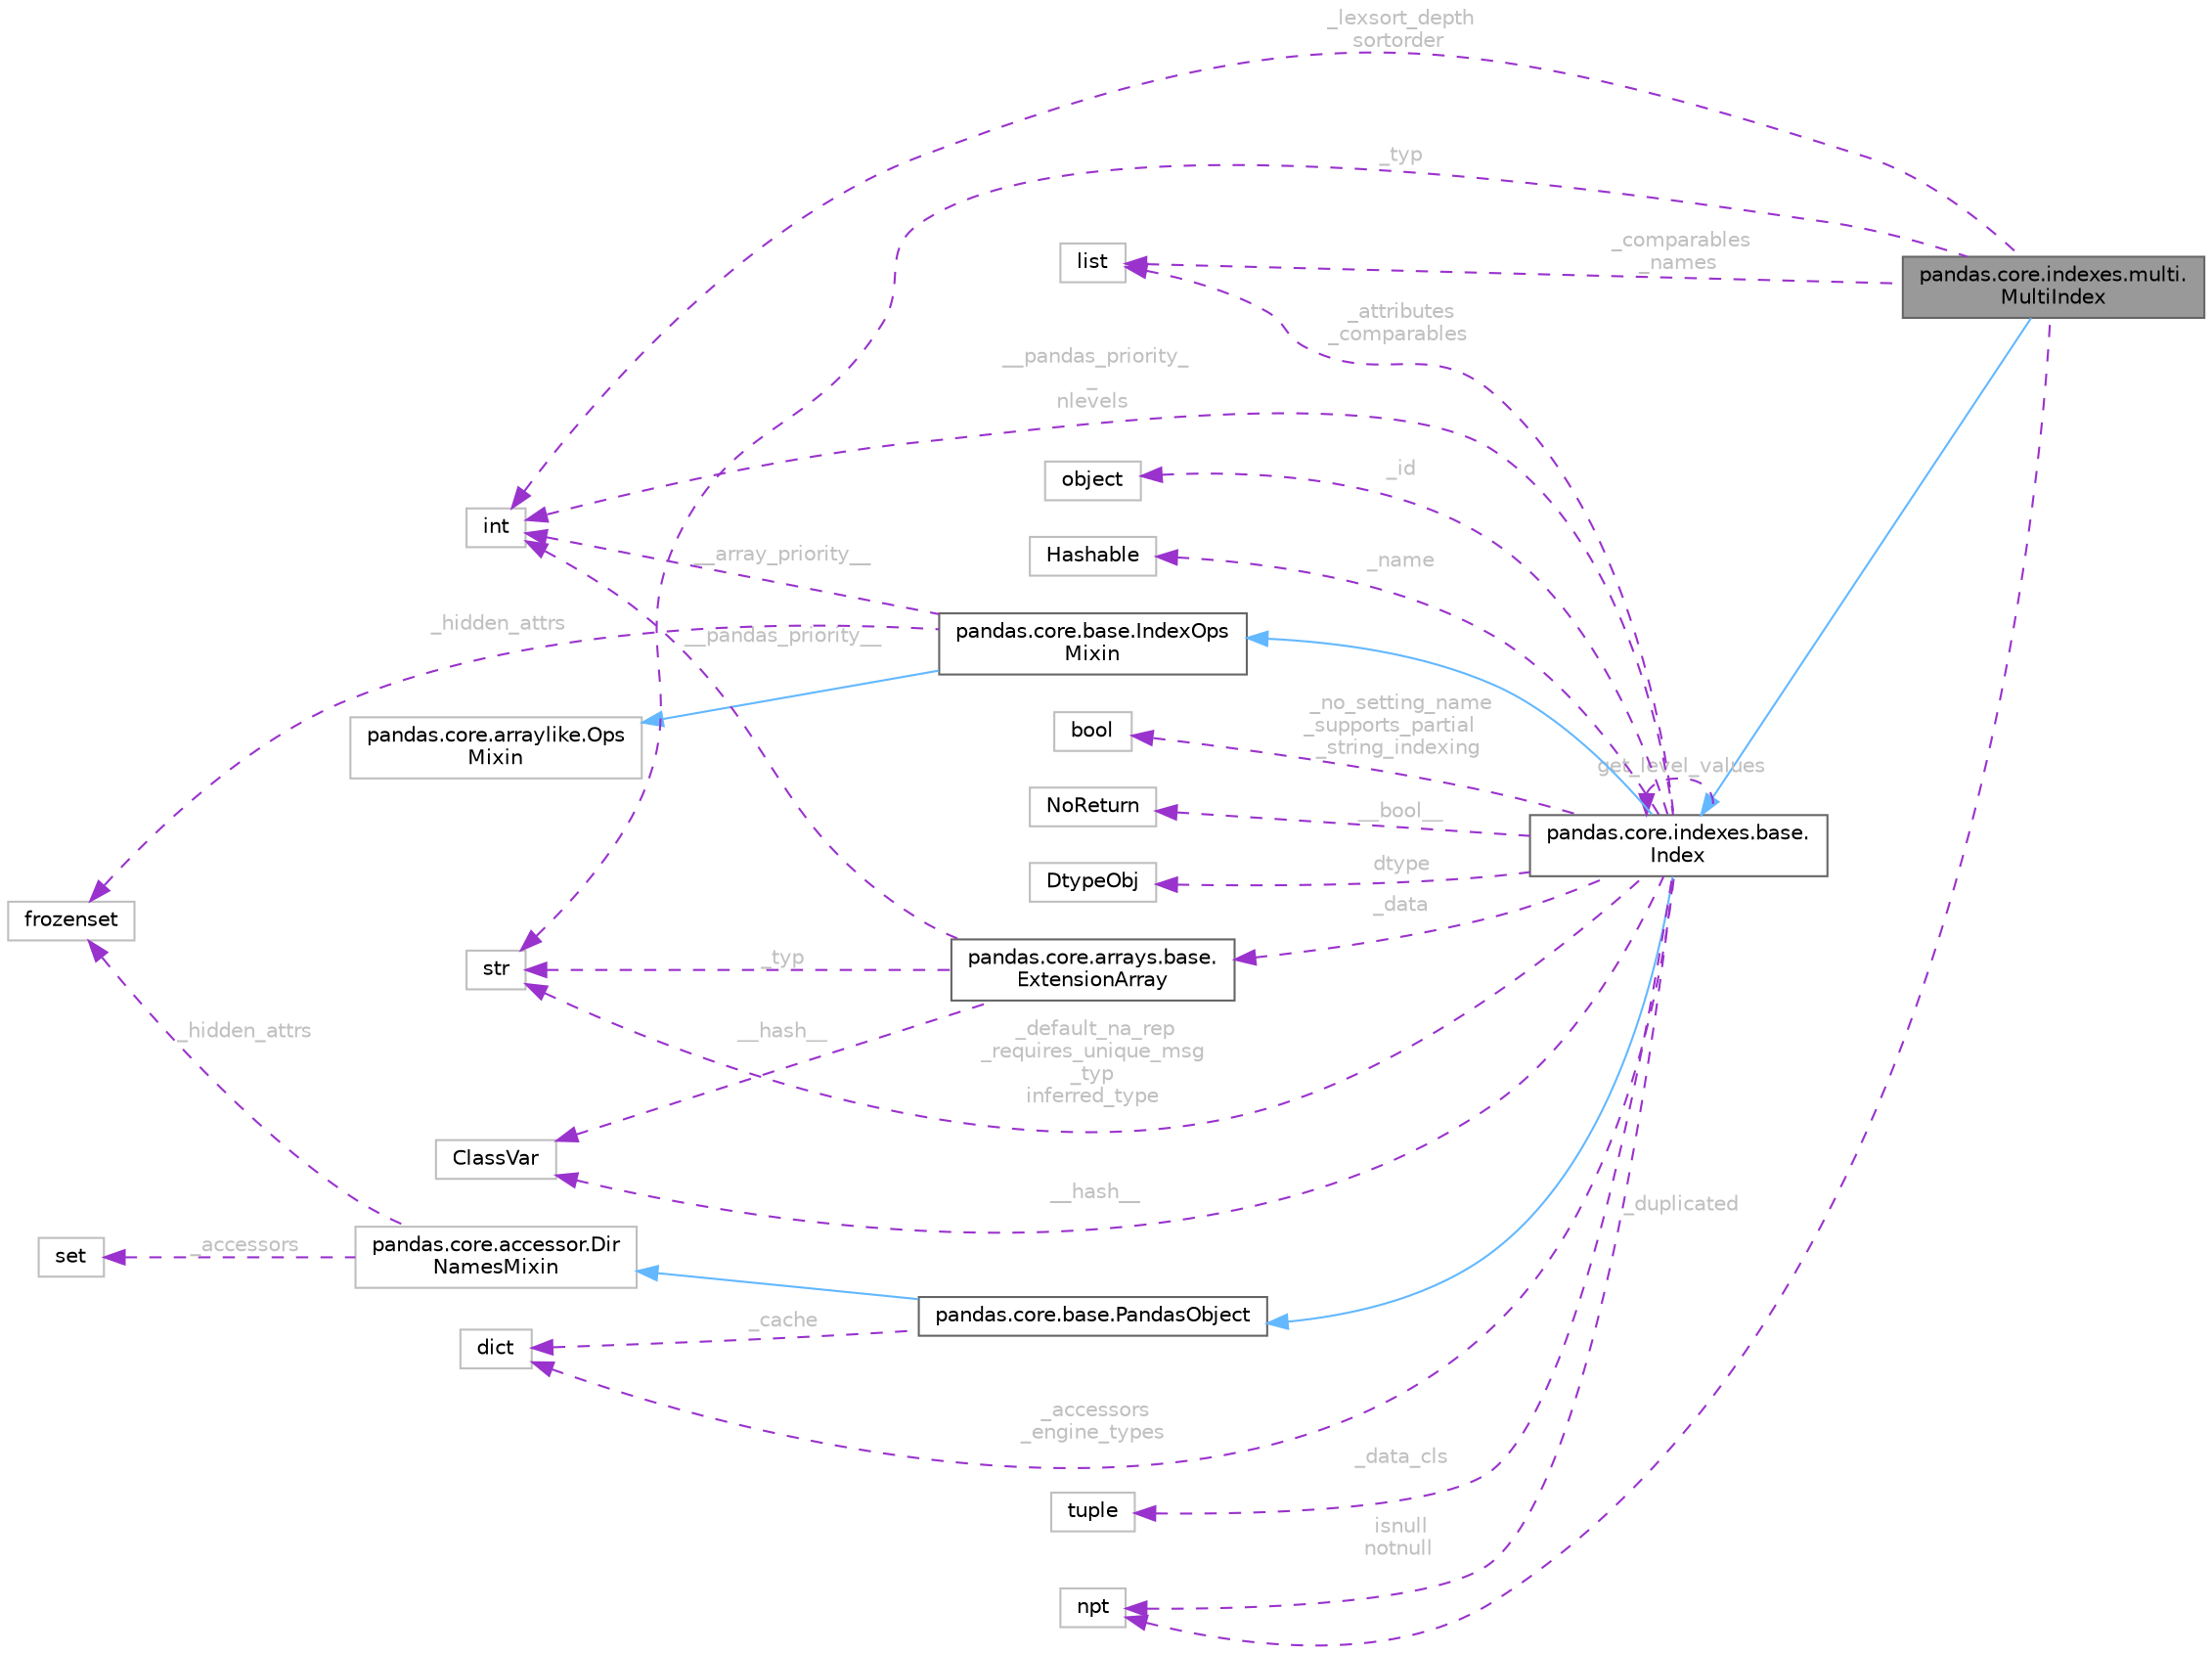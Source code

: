 digraph "pandas.core.indexes.multi.MultiIndex"
{
 // LATEX_PDF_SIZE
  bgcolor="transparent";
  edge [fontname=Helvetica,fontsize=10,labelfontname=Helvetica,labelfontsize=10];
  node [fontname=Helvetica,fontsize=10,shape=box,height=0.2,width=0.4];
  rankdir="LR";
  Node1 [id="Node000001",label="pandas.core.indexes.multi.\lMultiIndex",height=0.2,width=0.4,color="gray40", fillcolor="grey60", style="filled", fontcolor="black",tooltip=" "];
  Node2 -> Node1 [id="edge32_Node000001_Node000002",dir="back",color="steelblue1",style="solid",tooltip=" "];
  Node2 [id="Node000002",label="pandas.core.indexes.base.\lIndex",height=0.2,width=0.4,color="gray40", fillcolor="white", style="filled",URL="$d9/d4b/classpandas_1_1core_1_1indexes_1_1base_1_1Index.html",tooltip=" "];
  Node3 -> Node2 [id="edge33_Node000002_Node000003",dir="back",color="steelblue1",style="solid",tooltip=" "];
  Node3 [id="Node000003",label="pandas.core.base.IndexOps\lMixin",height=0.2,width=0.4,color="gray40", fillcolor="white", style="filled",URL="$db/d4c/classpandas_1_1core_1_1base_1_1IndexOpsMixin.html",tooltip=" "];
  Node4 -> Node3 [id="edge34_Node000003_Node000004",dir="back",color="steelblue1",style="solid",tooltip=" "];
  Node4 [id="Node000004",label="pandas.core.arraylike.Ops\lMixin",height=0.2,width=0.4,color="grey75", fillcolor="white", style="filled",URL="$da/d26/classpandas_1_1core_1_1arraylike_1_1OpsMixin.html",tooltip=" "];
  Node5 -> Node3 [id="edge35_Node000003_Node000005",dir="back",color="darkorchid3",style="dashed",tooltip=" ",label=" __array_priority__",fontcolor="grey" ];
  Node5 [id="Node000005",label="int",height=0.2,width=0.4,color="grey75", fillcolor="white", style="filled",tooltip=" "];
  Node6 -> Node3 [id="edge36_Node000003_Node000006",dir="back",color="darkorchid3",style="dashed",tooltip=" ",label=" _hidden_attrs",fontcolor="grey" ];
  Node6 [id="Node000006",label="frozenset",height=0.2,width=0.4,color="grey75", fillcolor="white", style="filled",tooltip=" "];
  Node7 -> Node2 [id="edge37_Node000002_Node000007",dir="back",color="steelblue1",style="solid",tooltip=" "];
  Node7 [id="Node000007",label="pandas.core.base.PandasObject",height=0.2,width=0.4,color="gray40", fillcolor="white", style="filled",URL="$d9/d19/classpandas_1_1core_1_1base_1_1PandasObject.html",tooltip=" "];
  Node8 -> Node7 [id="edge38_Node000007_Node000008",dir="back",color="steelblue1",style="solid",tooltip=" "];
  Node8 [id="Node000008",label="pandas.core.accessor.Dir\lNamesMixin",height=0.2,width=0.4,color="grey75", fillcolor="white", style="filled",URL="$df/dd9/classpandas_1_1core_1_1accessor_1_1DirNamesMixin.html",tooltip=" "];
  Node9 -> Node8 [id="edge39_Node000008_Node000009",dir="back",color="darkorchid3",style="dashed",tooltip=" ",label=" _accessors",fontcolor="grey" ];
  Node9 [id="Node000009",label="set",height=0.2,width=0.4,color="grey75", fillcolor="white", style="filled",tooltip=" "];
  Node6 -> Node8 [id="edge40_Node000008_Node000006",dir="back",color="darkorchid3",style="dashed",tooltip=" ",label=" _hidden_attrs",fontcolor="grey" ];
  Node10 -> Node7 [id="edge41_Node000007_Node000010",dir="back",color="darkorchid3",style="dashed",tooltip=" ",label=" _cache",fontcolor="grey" ];
  Node10 [id="Node000010",label="dict",height=0.2,width=0.4,color="grey75", fillcolor="white", style="filled",tooltip=" "];
  Node5 -> Node2 [id="edge42_Node000002_Node000005",dir="back",color="darkorchid3",style="dashed",tooltip=" ",label=" __pandas_priority_\l_\nnlevels",fontcolor="grey" ];
  Node11 -> Node2 [id="edge43_Node000002_Node000011",dir="back",color="darkorchid3",style="dashed",tooltip=" ",label=" _default_na_rep\n_requires_unique_msg\n_typ\ninferred_type",fontcolor="grey" ];
  Node11 [id="Node000011",label="str",height=0.2,width=0.4,color="grey75", fillcolor="white", style="filled",tooltip=" "];
  Node12 -> Node2 [id="edge44_Node000002_Node000012",dir="back",color="darkorchid3",style="dashed",tooltip=" ",label=" _data",fontcolor="grey" ];
  Node12 [id="Node000012",label="pandas.core.arrays.base.\lExtensionArray",height=0.2,width=0.4,color="gray40", fillcolor="white", style="filled",URL="$d4/dd3/classpandas_1_1core_1_1arrays_1_1base_1_1ExtensionArray.html",tooltip=" "];
  Node11 -> Node12 [id="edge45_Node000012_Node000011",dir="back",color="darkorchid3",style="dashed",tooltip=" ",label=" _typ",fontcolor="grey" ];
  Node5 -> Node12 [id="edge46_Node000012_Node000005",dir="back",color="darkorchid3",style="dashed",tooltip=" ",label=" __pandas_priority__",fontcolor="grey" ];
  Node13 -> Node12 [id="edge47_Node000012_Node000013",dir="back",color="darkorchid3",style="dashed",tooltip=" ",label=" __hash__",fontcolor="grey" ];
  Node13 [id="Node000013",label="ClassVar",height=0.2,width=0.4,color="grey75", fillcolor="white", style="filled",tooltip=" "];
  Node14 -> Node2 [id="edge48_Node000002_Node000014",dir="back",color="darkorchid3",style="dashed",tooltip=" ",label=" _data_cls",fontcolor="grey" ];
  Node14 [id="Node000014",label="tuple",height=0.2,width=0.4,color="grey75", fillcolor="white", style="filled",tooltip=" "];
  Node15 -> Node2 [id="edge49_Node000002_Node000015",dir="back",color="darkorchid3",style="dashed",tooltip=" ",label=" _id",fontcolor="grey" ];
  Node15 [id="Node000015",label="object",height=0.2,width=0.4,color="grey75", fillcolor="white", style="filled",tooltip=" "];
  Node16 -> Node2 [id="edge50_Node000002_Node000016",dir="back",color="darkorchid3",style="dashed",tooltip=" ",label=" _name",fontcolor="grey" ];
  Node16 [id="Node000016",label="Hashable",height=0.2,width=0.4,color="grey75", fillcolor="white", style="filled",tooltip=" "];
  Node17 -> Node2 [id="edge51_Node000002_Node000017",dir="back",color="darkorchid3",style="dashed",tooltip=" ",label=" _no_setting_name\n_supports_partial\l_string_indexing",fontcolor="grey" ];
  Node17 [id="Node000017",label="bool",height=0.2,width=0.4,color="grey75", fillcolor="white", style="filled",tooltip=" "];
  Node18 -> Node2 [id="edge52_Node000002_Node000018",dir="back",color="darkorchid3",style="dashed",tooltip=" ",label=" _attributes\n_comparables",fontcolor="grey" ];
  Node18 [id="Node000018",label="list",height=0.2,width=0.4,color="grey75", fillcolor="white", style="filled",tooltip=" "];
  Node10 -> Node2 [id="edge53_Node000002_Node000010",dir="back",color="darkorchid3",style="dashed",tooltip=" ",label=" _accessors\n_engine_types",fontcolor="grey" ];
  Node2 -> Node2 [id="edge54_Node000002_Node000002",dir="back",color="darkorchid3",style="dashed",tooltip=" ",label=" get_level_values",fontcolor="grey" ];
  Node19 -> Node2 [id="edge55_Node000002_Node000019",dir="back",color="darkorchid3",style="dashed",tooltip=" ",label=" isnull\nnotnull",fontcolor="grey" ];
  Node19 [id="Node000019",label="npt",height=0.2,width=0.4,color="grey75", fillcolor="white", style="filled",tooltip=" "];
  Node20 -> Node2 [id="edge56_Node000002_Node000020",dir="back",color="darkorchid3",style="dashed",tooltip=" ",label=" __bool__",fontcolor="grey" ];
  Node20 [id="Node000020",label="NoReturn",height=0.2,width=0.4,color="grey75", fillcolor="white", style="filled",tooltip=" "];
  Node13 -> Node2 [id="edge57_Node000002_Node000013",dir="back",color="darkorchid3",style="dashed",tooltip=" ",label=" __hash__",fontcolor="grey" ];
  Node21 -> Node2 [id="edge58_Node000002_Node000021",dir="back",color="darkorchid3",style="dashed",tooltip=" ",label=" dtype",fontcolor="grey" ];
  Node21 [id="Node000021",label="DtypeObj",height=0.2,width=0.4,color="grey75", fillcolor="white", style="filled",tooltip=" "];
  Node11 -> Node1 [id="edge59_Node000001_Node000011",dir="back",color="darkorchid3",style="dashed",tooltip=" ",label=" _typ",fontcolor="grey" ];
  Node18 -> Node1 [id="edge60_Node000001_Node000018",dir="back",color="darkorchid3",style="dashed",tooltip=" ",label=" _comparables\n_names",fontcolor="grey" ];
  Node5 -> Node1 [id="edge61_Node000001_Node000005",dir="back",color="darkorchid3",style="dashed",tooltip=" ",label=" _lexsort_depth\nsortorder",fontcolor="grey" ];
  Node19 -> Node1 [id="edge62_Node000001_Node000019",dir="back",color="darkorchid3",style="dashed",tooltip=" ",label=" _duplicated",fontcolor="grey" ];
}
